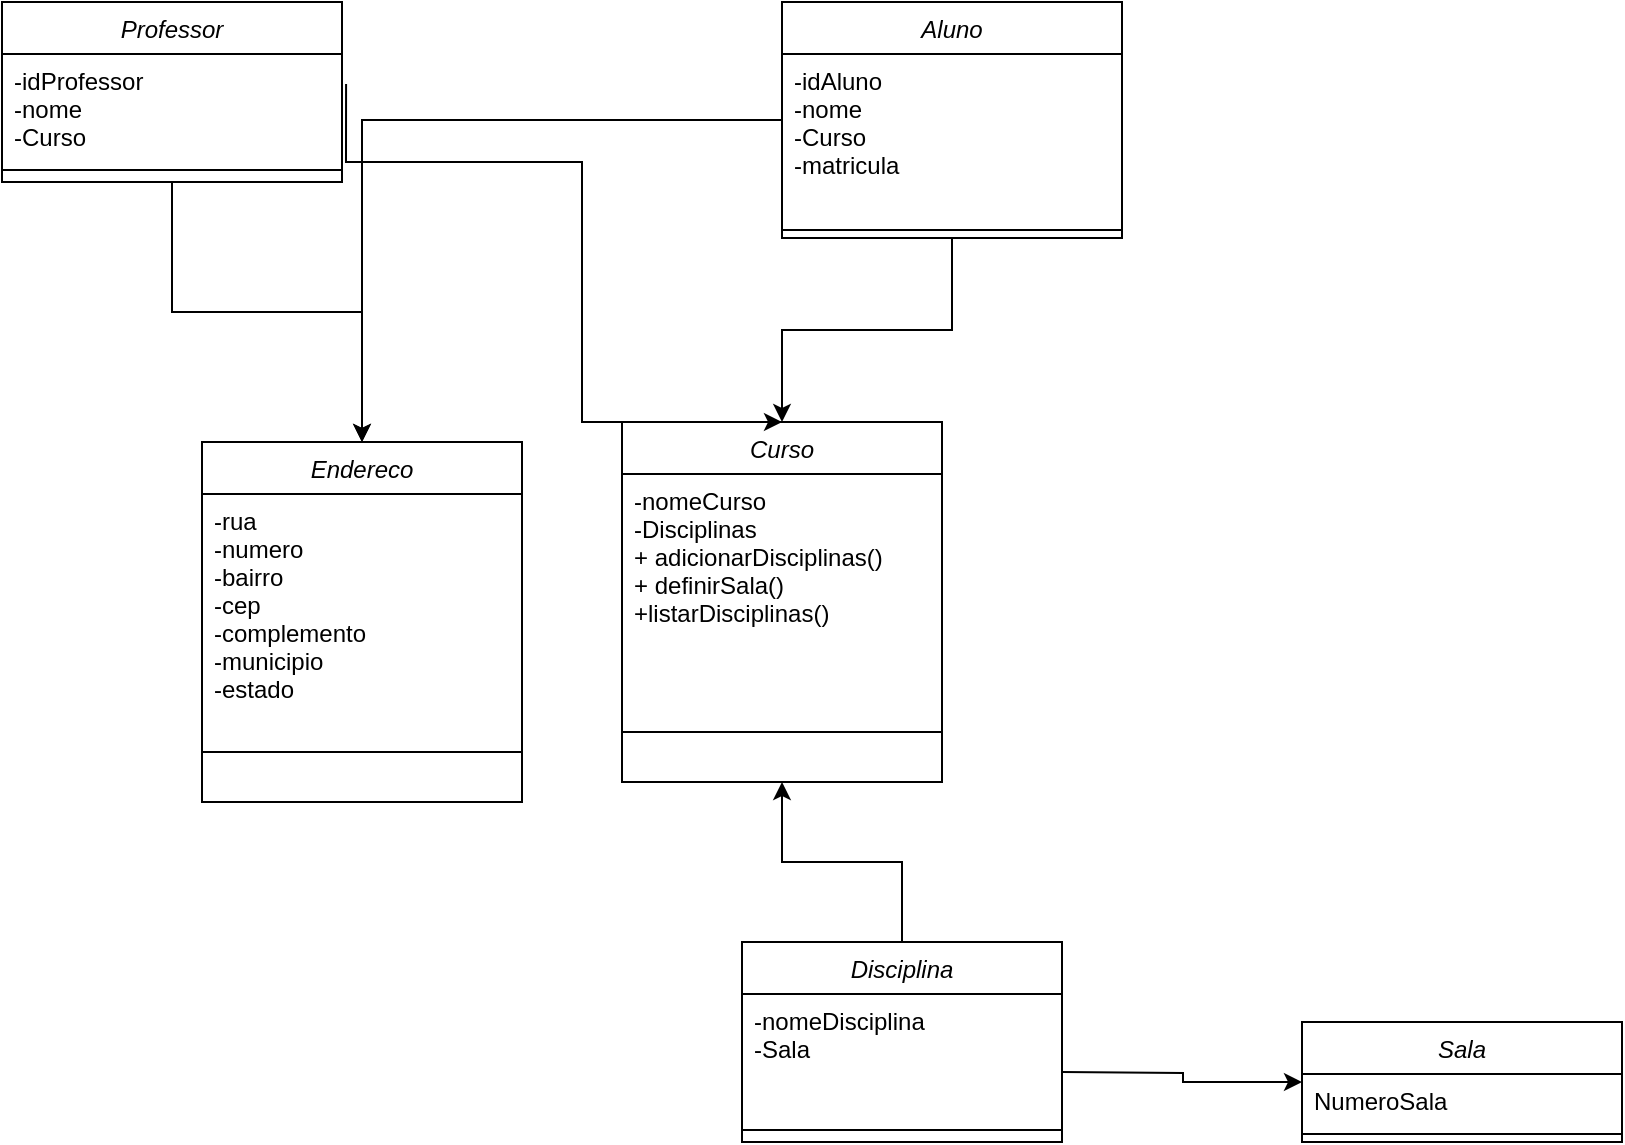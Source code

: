 <mxfile version="24.2.5" type="device">
  <diagram id="C5RBs43oDa-KdzZeNtuy" name="Page-1">
    <mxGraphModel dx="1527" dy="1747" grid="1" gridSize="10" guides="1" tooltips="1" connect="1" arrows="1" fold="1" page="1" pageScale="1" pageWidth="827" pageHeight="1169" math="0" shadow="0">
      <root>
        <mxCell id="WIyWlLk6GJQsqaUBKTNV-0" />
        <mxCell id="WIyWlLk6GJQsqaUBKTNV-1" parent="WIyWlLk6GJQsqaUBKTNV-0" />
        <mxCell id="KbANB6jRX1GnViaVRs3c-25" style="edgeStyle=orthogonalEdgeStyle;rounded=0;orthogonalLoop=1;jettySize=auto;html=1;entryX=0.5;entryY=0;entryDx=0;entryDy=0;" edge="1" parent="WIyWlLk6GJQsqaUBKTNV-1" source="KbANB6jRX1GnViaVRs3c-1" target="KbANB6jRX1GnViaVRs3c-14">
          <mxGeometry relative="1" as="geometry" />
        </mxCell>
        <mxCell id="KbANB6jRX1GnViaVRs3c-49" style="edgeStyle=orthogonalEdgeStyle;rounded=0;orthogonalLoop=1;jettySize=auto;html=1;entryX=0.5;entryY=0;entryDx=0;entryDy=0;" edge="1" parent="WIyWlLk6GJQsqaUBKTNV-1" source="KbANB6jRX1GnViaVRs3c-1" target="KbANB6jRX1GnViaVRs3c-45">
          <mxGeometry relative="1" as="geometry" />
        </mxCell>
        <mxCell id="KbANB6jRX1GnViaVRs3c-1" value="Aluno" style="swimlane;fontStyle=2;align=center;verticalAlign=top;childLayout=stackLayout;horizontal=1;startSize=26;horizontalStack=0;resizeParent=1;resizeLast=0;collapsible=1;marginBottom=0;rounded=0;shadow=0;strokeWidth=1;" vertex="1" parent="WIyWlLk6GJQsqaUBKTNV-1">
          <mxGeometry x="120" y="-130" width="170" height="118" as="geometry">
            <mxRectangle x="230" y="140" width="160" height="26" as="alternateBounds" />
          </mxGeometry>
        </mxCell>
        <mxCell id="KbANB6jRX1GnViaVRs3c-3" value="-idAluno&#xa;-nome&#xa;-Curso&#xa;-matricula" style="text;align=left;verticalAlign=top;spacingLeft=4;spacingRight=4;overflow=hidden;rotatable=0;points=[[0,0.5],[1,0.5]];portConstraint=eastwest;rounded=0;shadow=0;html=0;" vertex="1" parent="KbANB6jRX1GnViaVRs3c-1">
          <mxGeometry y="26" width="170" height="84" as="geometry" />
        </mxCell>
        <mxCell id="KbANB6jRX1GnViaVRs3c-5" value="" style="line;html=1;strokeWidth=1;align=left;verticalAlign=middle;spacingTop=-1;spacingLeft=3;spacingRight=3;rotatable=0;labelPosition=right;points=[];portConstraint=eastwest;" vertex="1" parent="KbANB6jRX1GnViaVRs3c-1">
          <mxGeometry y="110" width="170" height="8" as="geometry" />
        </mxCell>
        <mxCell id="KbANB6jRX1GnViaVRs3c-14" value="Curso&#xa;" style="swimlane;fontStyle=2;align=center;verticalAlign=top;childLayout=stackLayout;horizontal=1;startSize=26;horizontalStack=0;resizeParent=1;resizeLast=0;collapsible=1;marginBottom=0;rounded=0;shadow=0;strokeWidth=1;" vertex="1" parent="WIyWlLk6GJQsqaUBKTNV-1">
          <mxGeometry x="40" y="80" width="160" height="180" as="geometry">
            <mxRectangle x="230" y="140" width="160" height="26" as="alternateBounds" />
          </mxGeometry>
        </mxCell>
        <mxCell id="KbANB6jRX1GnViaVRs3c-15" value="-nomeCurso&#xa;-Disciplinas&#xa;+ adicionarDisciplinas()&#xa;+ definirSala()&#xa;+listarDisciplinas()" style="text;align=left;verticalAlign=top;spacingLeft=4;spacingRight=4;overflow=hidden;rotatable=0;points=[[0,0.5],[1,0.5]];portConstraint=eastwest;rounded=0;shadow=0;html=0;" vertex="1" parent="KbANB6jRX1GnViaVRs3c-14">
          <mxGeometry y="26" width="160" height="104" as="geometry" />
        </mxCell>
        <mxCell id="KbANB6jRX1GnViaVRs3c-17" value="" style="line;html=1;strokeWidth=1;align=left;verticalAlign=middle;spacingTop=-1;spacingLeft=3;spacingRight=3;rotatable=0;labelPosition=right;points=[];portConstraint=eastwest;" vertex="1" parent="KbANB6jRX1GnViaVRs3c-14">
          <mxGeometry y="130" width="160" height="50" as="geometry" />
        </mxCell>
        <mxCell id="KbANB6jRX1GnViaVRs3c-19" value="Sala" style="swimlane;fontStyle=2;align=center;verticalAlign=top;childLayout=stackLayout;horizontal=1;startSize=26;horizontalStack=0;resizeParent=1;resizeLast=0;collapsible=1;marginBottom=0;rounded=0;shadow=0;strokeWidth=1;" vertex="1" parent="WIyWlLk6GJQsqaUBKTNV-1">
          <mxGeometry x="380" y="380" width="160" height="60" as="geometry">
            <mxRectangle x="230" y="140" width="160" height="26" as="alternateBounds" />
          </mxGeometry>
        </mxCell>
        <mxCell id="KbANB6jRX1GnViaVRs3c-21" value="NumeroSala" style="text;align=left;verticalAlign=top;spacingLeft=4;spacingRight=4;overflow=hidden;rotatable=0;points=[[0,0.5],[1,0.5]];portConstraint=eastwest;rounded=0;shadow=0;html=0;" vertex="1" parent="KbANB6jRX1GnViaVRs3c-19">
          <mxGeometry y="26" width="160" height="26" as="geometry" />
        </mxCell>
        <mxCell id="KbANB6jRX1GnViaVRs3c-22" value="" style="line;html=1;strokeWidth=1;align=left;verticalAlign=middle;spacingTop=-1;spacingLeft=3;spacingRight=3;rotatable=0;labelPosition=right;points=[];portConstraint=eastwest;" vertex="1" parent="KbANB6jRX1GnViaVRs3c-19">
          <mxGeometry y="52" width="160" height="8" as="geometry" />
        </mxCell>
        <mxCell id="KbANB6jRX1GnViaVRs3c-32" value="Disciplina&#xa;" style="swimlane;fontStyle=2;align=center;verticalAlign=top;childLayout=stackLayout;horizontal=1;startSize=26;horizontalStack=0;resizeParent=1;resizeLast=0;collapsible=1;marginBottom=0;rounded=0;shadow=0;strokeWidth=1;" vertex="1" parent="WIyWlLk6GJQsqaUBKTNV-1">
          <mxGeometry x="100" y="340" width="160" height="100" as="geometry">
            <mxRectangle x="230" y="140" width="160" height="26" as="alternateBounds" />
          </mxGeometry>
        </mxCell>
        <mxCell id="KbANB6jRX1GnViaVRs3c-33" value="-nomeDisciplina&#xa;-Sala" style="text;align=left;verticalAlign=top;spacingLeft=4;spacingRight=4;overflow=hidden;rotatable=0;points=[[0,0.5],[1,0.5]];portConstraint=eastwest;rounded=0;shadow=0;html=0;" vertex="1" parent="KbANB6jRX1GnViaVRs3c-32">
          <mxGeometry y="26" width="160" height="64" as="geometry" />
        </mxCell>
        <mxCell id="KbANB6jRX1GnViaVRs3c-35" value="" style="line;html=1;strokeWidth=1;align=left;verticalAlign=middle;spacingTop=-1;spacingLeft=3;spacingRight=3;rotatable=0;labelPosition=right;points=[];portConstraint=eastwest;" vertex="1" parent="KbANB6jRX1GnViaVRs3c-32">
          <mxGeometry y="90" width="160" height="8" as="geometry" />
        </mxCell>
        <mxCell id="KbANB6jRX1GnViaVRs3c-36" style="edgeStyle=orthogonalEdgeStyle;rounded=0;orthogonalLoop=1;jettySize=auto;html=1;entryX=0.5;entryY=1;entryDx=0;entryDy=0;exitX=0.5;exitY=0;exitDx=0;exitDy=0;" edge="1" parent="WIyWlLk6GJQsqaUBKTNV-1" source="KbANB6jRX1GnViaVRs3c-32" target="KbANB6jRX1GnViaVRs3c-14">
          <mxGeometry relative="1" as="geometry">
            <mxPoint x="190" y="380" as="targetPoint" />
          </mxGeometry>
        </mxCell>
        <mxCell id="KbANB6jRX1GnViaVRs3c-40" style="edgeStyle=orthogonalEdgeStyle;rounded=0;orthogonalLoop=1;jettySize=auto;html=1;" edge="1" parent="WIyWlLk6GJQsqaUBKTNV-1" target="KbANB6jRX1GnViaVRs3c-19">
          <mxGeometry relative="1" as="geometry">
            <mxPoint x="260" y="405" as="sourcePoint" />
          </mxGeometry>
        </mxCell>
        <mxCell id="KbANB6jRX1GnViaVRs3c-44" style="edgeStyle=orthogonalEdgeStyle;rounded=0;orthogonalLoop=1;jettySize=auto;html=1;entryX=0.5;entryY=0;entryDx=0;entryDy=0;exitX=1.012;exitY=0.278;exitDx=0;exitDy=0;exitPerimeter=0;" edge="1" parent="WIyWlLk6GJQsqaUBKTNV-1" source="KbANB6jRX1GnViaVRs3c-42" target="KbANB6jRX1GnViaVRs3c-14">
          <mxGeometry relative="1" as="geometry">
            <Array as="points">
              <mxPoint x="-98" y="-50" />
              <mxPoint x="20" y="-50" />
              <mxPoint x="20" y="80" />
            </Array>
          </mxGeometry>
        </mxCell>
        <mxCell id="KbANB6jRX1GnViaVRs3c-48" style="edgeStyle=orthogonalEdgeStyle;rounded=0;orthogonalLoop=1;jettySize=auto;html=1;entryX=0.5;entryY=0;entryDx=0;entryDy=0;" edge="1" parent="WIyWlLk6GJQsqaUBKTNV-1" source="KbANB6jRX1GnViaVRs3c-41" target="KbANB6jRX1GnViaVRs3c-45">
          <mxGeometry relative="1" as="geometry" />
        </mxCell>
        <mxCell id="KbANB6jRX1GnViaVRs3c-41" value="Professor" style="swimlane;fontStyle=2;align=center;verticalAlign=top;childLayout=stackLayout;horizontal=1;startSize=26;horizontalStack=0;resizeParent=1;resizeLast=0;collapsible=1;marginBottom=0;rounded=0;shadow=0;strokeWidth=1;" vertex="1" parent="WIyWlLk6GJQsqaUBKTNV-1">
          <mxGeometry x="-270" y="-130" width="170" height="90" as="geometry">
            <mxRectangle x="230" y="140" width="160" height="26" as="alternateBounds" />
          </mxGeometry>
        </mxCell>
        <mxCell id="KbANB6jRX1GnViaVRs3c-42" value="-idProfessor&#xa;-nome&#xa;-Curso&#xa;" style="text;align=left;verticalAlign=top;spacingLeft=4;spacingRight=4;overflow=hidden;rotatable=0;points=[[0,0.5],[1,0.5]];portConstraint=eastwest;rounded=0;shadow=0;html=0;" vertex="1" parent="KbANB6jRX1GnViaVRs3c-41">
          <mxGeometry y="26" width="170" height="54" as="geometry" />
        </mxCell>
        <mxCell id="KbANB6jRX1GnViaVRs3c-43" value="" style="line;html=1;strokeWidth=1;align=left;verticalAlign=middle;spacingTop=-1;spacingLeft=3;spacingRight=3;rotatable=0;labelPosition=right;points=[];portConstraint=eastwest;" vertex="1" parent="KbANB6jRX1GnViaVRs3c-41">
          <mxGeometry y="80" width="170" height="8" as="geometry" />
        </mxCell>
        <mxCell id="KbANB6jRX1GnViaVRs3c-45" value="Endereco" style="swimlane;fontStyle=2;align=center;verticalAlign=top;childLayout=stackLayout;horizontal=1;startSize=26;horizontalStack=0;resizeParent=1;resizeLast=0;collapsible=1;marginBottom=0;rounded=0;shadow=0;strokeWidth=1;" vertex="1" parent="WIyWlLk6GJQsqaUBKTNV-1">
          <mxGeometry x="-170" y="90" width="160" height="180" as="geometry">
            <mxRectangle x="230" y="140" width="160" height="26" as="alternateBounds" />
          </mxGeometry>
        </mxCell>
        <mxCell id="KbANB6jRX1GnViaVRs3c-46" value="-rua&#xa;-numero&#xa;-bairro&#xa;-cep&#xa;-complemento&#xa;-municipio&#xa;-estado" style="text;align=left;verticalAlign=top;spacingLeft=4;spacingRight=4;overflow=hidden;rotatable=0;points=[[0,0.5],[1,0.5]];portConstraint=eastwest;rounded=0;shadow=0;html=0;" vertex="1" parent="KbANB6jRX1GnViaVRs3c-45">
          <mxGeometry y="26" width="160" height="104" as="geometry" />
        </mxCell>
        <mxCell id="KbANB6jRX1GnViaVRs3c-47" value="" style="line;html=1;strokeWidth=1;align=left;verticalAlign=middle;spacingTop=-1;spacingLeft=3;spacingRight=3;rotatable=0;labelPosition=right;points=[];portConstraint=eastwest;" vertex="1" parent="KbANB6jRX1GnViaVRs3c-45">
          <mxGeometry y="130" width="160" height="50" as="geometry" />
        </mxCell>
      </root>
    </mxGraphModel>
  </diagram>
</mxfile>
